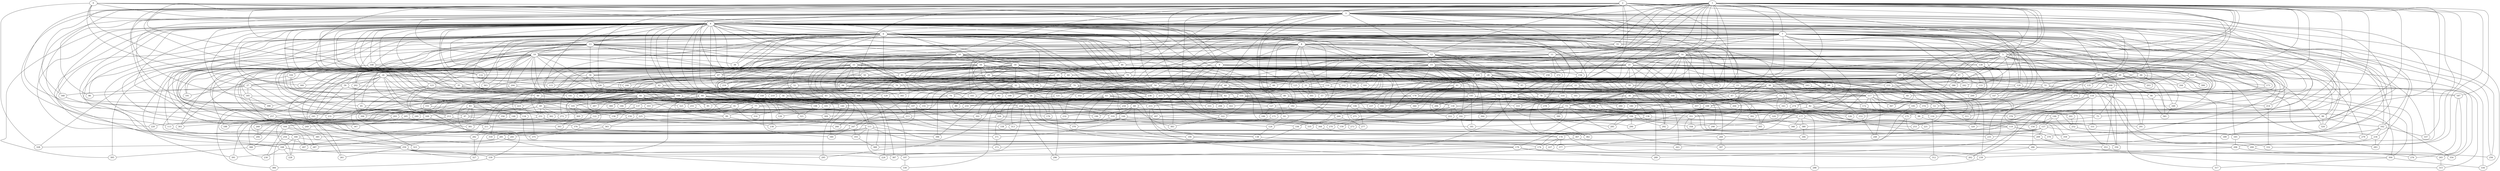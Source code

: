 strict graph "barabasi_albert_graph(400,3)" {
0;
1;
2;
3;
4;
5;
6;
7;
8;
9;
10;
11;
12;
13;
14;
15;
16;
17;
18;
19;
20;
21;
22;
23;
24;
25;
26;
27;
28;
29;
30;
31;
32;
33;
34;
35;
36;
37;
38;
39;
40;
41;
42;
43;
44;
45;
46;
47;
48;
49;
50;
51;
52;
53;
54;
55;
56;
57;
58;
59;
60;
61;
62;
63;
64;
65;
66;
67;
68;
69;
70;
71;
72;
73;
74;
75;
76;
77;
78;
79;
80;
81;
82;
83;
84;
85;
86;
87;
88;
89;
90;
91;
92;
93;
94;
95;
96;
97;
98;
99;
100;
101;
102;
103;
104;
105;
106;
107;
108;
109;
110;
111;
112;
113;
114;
115;
116;
117;
118;
119;
120;
121;
122;
123;
124;
125;
126;
127;
128;
129;
130;
131;
132;
133;
134;
135;
136;
137;
138;
139;
140;
141;
142;
143;
144;
145;
146;
147;
148;
149;
150;
151;
152;
153;
154;
155;
156;
157;
158;
159;
160;
161;
162;
163;
164;
165;
166;
167;
168;
169;
170;
171;
172;
173;
174;
175;
176;
177;
178;
179;
180;
181;
182;
183;
184;
185;
186;
187;
188;
189;
190;
191;
192;
193;
194;
195;
196;
197;
198;
199;
200;
201;
202;
203;
204;
205;
206;
207;
208;
209;
210;
211;
212;
213;
214;
215;
216;
217;
218;
219;
220;
221;
222;
223;
224;
225;
226;
227;
228;
229;
230;
231;
232;
233;
234;
235;
236;
237;
238;
239;
240;
241;
242;
243;
244;
245;
246;
247;
248;
249;
250;
251;
252;
253;
254;
255;
256;
257;
258;
259;
260;
261;
262;
263;
264;
265;
266;
267;
268;
269;
270;
271;
272;
273;
274;
275;
276;
277;
278;
279;
280;
281;
282;
283;
284;
285;
286;
287;
288;
289;
290;
291;
292;
293;
294;
295;
296;
297;
298;
299;
300;
301;
302;
303;
304;
305;
306;
307;
308;
309;
310;
311;
312;
313;
314;
315;
316;
317;
318;
319;
320;
321;
322;
323;
324;
325;
326;
327;
328;
329;
330;
331;
332;
333;
334;
335;
336;
337;
338;
339;
340;
341;
342;
343;
344;
345;
346;
347;
348;
349;
350;
351;
352;
353;
354;
355;
356;
357;
358;
359;
360;
361;
362;
363;
364;
365;
366;
367;
368;
369;
370;
371;
372;
373;
374;
375;
376;
377;
378;
379;
380;
381;
382;
383;
384;
385;
386;
387;
388;
389;
390;
391;
392;
393;
394;
395;
396;
397;
398;
399;
0 -- 3  [is_available=True, prob="0.119068289158"];
0 -- 4  [is_available=True, prob="0.318601869926"];
0 -- 6  [is_available=True, prob="1.0"];
0 -- 328  [is_available=True, prob="0.654972489739"];
0 -- 9  [is_available=True, prob="0.397077136822"];
0 -- 10  [is_available=True, prob="1.0"];
0 -- 300  [is_available=True, prob="1.0"];
0 -- 23  [is_available=True, prob="1.0"];
0 -- 24  [is_available=True, prob="0.974896840181"];
1 -- 3  [is_available=True, prob="1.0"];
1 -- 4  [is_available=True, prob="0.148911375015"];
1 -- 5  [is_available=True, prob="0.330346555753"];
1 -- 7  [is_available=True, prob="1.0"];
1 -- 8  [is_available=True, prob="0.544380348937"];
1 -- 11  [is_available=True, prob="0.134957521838"];
1 -- 14  [is_available=True, prob="0.884509650511"];
1 -- 143  [is_available=True, prob="0.800906564133"];
1 -- 17  [is_available=True, prob="0.858347037715"];
1 -- 274  [is_available=True, prob="0.0597307916776"];
1 -- 21  [is_available=True, prob="0.934833705802"];
1 -- 22  [is_available=True, prob="0.270037370296"];
1 -- 152  [is_available=True, prob="0.150432998336"];
1 -- 25  [is_available=True, prob="1.0"];
1 -- 156  [is_available=True, prob="0.00406126243561"];
1 -- 157  [is_available=True, prob="0.394544897448"];
1 -- 37  [is_available=True, prob="0.41283527521"];
1 -- 38  [is_available=True, prob="0.825178154801"];
1 -- 41  [is_available=True, prob="0.549534055686"];
1 -- 135  [is_available=True, prob="0.440314910999"];
1 -- 284  [is_available=True, prob="0.56772834847"];
1 -- 182  [is_available=True, prob="0.0369286784914"];
1 -- 55  [is_available=True, prob="0.983112009008"];
1 -- 187  [is_available=True, prob="0.735506897813"];
1 -- 316  [is_available=True, prob="0.849007251571"];
1 -- 320  [is_available=True, prob="0.0392065608289"];
1 -- 200  [is_available=True, prob="1.0"];
1 -- 74  [is_available=True, prob="0.498481447165"];
1 -- 75  [is_available=True, prob="0.0594939033279"];
1 -- 204  [is_available=True, prob="0.76595868109"];
1 -- 206  [is_available=True, prob="1.0"];
1 -- 81  [is_available=True, prob="0.571939613315"];
1 -- 237  [is_available=True, prob="0.62251624632"];
1 -- 340  [is_available=True, prob="0.642166283307"];
1 -- 86  [is_available=True, prob="0.967674124395"];
1 -- 87  [is_available=True, prob="1.0"];
1 -- 226  [is_available=True, prob="0.215428155203"];
1 -- 358  [is_available=True, prob="0.645273208145"];
1 -- 337  [is_available=True, prob="0.221864423708"];
1 -- 171  [is_available=True, prob="0.509976316446"];
1 -- 109  [is_available=True, prob="0.767588125696"];
1 -- 113  [is_available=True, prob="0.788465395311"];
1 -- 169  [is_available=True, prob="0.72398968206"];
1 -- 378  [is_available=True, prob="0.406490849725"];
2 -- 192  [is_available=True, prob="1.0"];
2 -- 3  [is_available=True, prob="0.191345374873"];
2 -- 36  [is_available=True, prob="0.48600097045"];
2 -- 11  [is_available=True, prob="0.353634749868"];
2 -- 12  [is_available=True, prob="1.0"];
2 -- 13  [is_available=True, prob="0.445925805824"];
2 -- 77  [is_available=True, prob="1.0"];
2 -- 20  [is_available=True, prob="0.366226749499"];
2 -- 21  [is_available=True, prob="0.348946281261"];
2 -- 203  [is_available=True, prob="0.0551507768891"];
2 -- 120  [is_available=True, prob="0.743021137667"];
2 -- 356  [is_available=True, prob="0.513075440256"];
2 -- 379  [is_available=True, prob="0.613155671123"];
2 -- 348  [is_available=True, prob="0.98587439396"];
2 -- 93  [is_available=True, prob="0.670726291914"];
2 -- 397  [is_available=True, prob="0.608485010966"];
3 -- 4  [is_available=True, prob="0.466137434095"];
3 -- 5  [is_available=True, prob="1.0"];
3 -- 6  [is_available=True, prob="0.882141791724"];
3 -- 7  [is_available=True, prob="0.0021138779826"];
3 -- 392  [is_available=True, prob="1.0"];
3 -- 12  [is_available=True, prob="0.0432139207816"];
3 -- 256  [is_available=True, prob="1.0"];
3 -- 146  [is_available=True, prob="1.0"];
3 -- 19  [is_available=True, prob="1.0"];
3 -- 20  [is_available=True, prob="0.54875261778"];
3 -- 23  [is_available=True, prob="0.802571302072"];
3 -- 133  [is_available=True, prob="0.342757914052"];
3 -- 37  [is_available=True, prob="1.0"];
3 -- 39  [is_available=True, prob="0.664320735419"];
3 -- 47  [is_available=True, prob="0.919341901571"];
3 -- 183  [is_available=True, prob="1.0"];
3 -- 185  [is_available=True, prob="0.286309571118"];
3 -- 134  [is_available=True, prob="1.0"];
3 -- 68  [is_available=True, prob="0.35795234749"];
3 -- 70  [is_available=True, prob="0.845814715487"];
3 -- 72  [is_available=True, prob="1.0"];
3 -- 331  [is_available=True, prob="1.0"];
3 -- 334  [is_available=True, prob="0.940340049603"];
3 -- 80  [is_available=True, prob="1.0"];
3 -- 81  [is_available=True, prob="0.171201755417"];
3 -- 220  [is_available=True, prob="0.00373292833966"];
3 -- 96  [is_available=True, prob="0.368370233408"];
3 -- 231  [is_available=True, prob="0.959013503505"];
3 -- 366  [is_available=True, prob="0.449669458567"];
3 -- 121  [is_available=True, prob="0.890980971197"];
3 -- 251  [is_available=True, prob="0.827515721439"];
4 -- 178  [is_available=True, prob="0.784367026557"];
4 -- 5  [is_available=True, prob="1.0"];
4 -- 6  [is_available=True, prob="0.178941403635"];
4 -- 7  [is_available=True, prob="0.638337824781"];
4 -- 9  [is_available=True, prob="0.639326670402"];
4 -- 10  [is_available=True, prob="0.820060710068"];
4 -- 395  [is_available=True, prob="0.384537182412"];
4 -- 13  [is_available=True, prob="1.0"];
4 -- 14  [is_available=True, prob="0.391181908692"];
4 -- 144  [is_available=True, prob="0.743191885174"];
4 -- 18  [is_available=True, prob="0.780372034159"];
4 -- 19  [is_available=True, prob="0.704626124931"];
4 -- 148  [is_available=True, prob="0.0600603611756"];
4 -- 340  [is_available=True, prob="0.730207623655"];
4 -- 22  [is_available=True, prob="0.857619735463"];
4 -- 152  [is_available=True, prob="0.414072437265"];
4 -- 26  [is_available=True, prob="1.0"];
4 -- 27  [is_available=True, prob="0.28469474899"];
4 -- 162  [is_available=True, prob="0.386361852815"];
4 -- 35  [is_available=True, prob="1.0"];
4 -- 37  [is_available=True, prob="0.720679725886"];
4 -- 166  [is_available=True, prob="0.540013348232"];
4 -- 308  [is_available=True, prob="0.799918363436"];
4 -- 41  [is_available=True, prob="1.0"];
4 -- 42  [is_available=True, prob="1.0"];
4 -- 43  [is_available=True, prob="0.962441111584"];
4 -- 44  [is_available=True, prob="0.782047766904"];
4 -- 173  [is_available=True, prob="0.0376974093666"];
4 -- 46  [is_available=True, prob="0.954942091931"];
4 -- 48  [is_available=True, prob="0.108832167849"];
4 -- 50  [is_available=True, prob="0.222679402408"];
4 -- 155  [is_available=True, prob="0.312160933871"];
4 -- 54  [is_available=True, prob="0.254986546638"];
4 -- 56  [is_available=True, prob="0.46891899747"];
4 -- 278  [is_available=True, prob="0.481202774276"];
4 -- 59  [is_available=True, prob="0.151143163577"];
4 -- 60  [is_available=True, prob="0.868451448337"];
4 -- 189  [is_available=True, prob="0.86815024385"];
4 -- 195  [is_available=True, prob="0.177088683576"];
4 -- 325  [is_available=True, prob="0.0330378423766"];
4 -- 198  [is_available=True, prob="0.604720510229"];
4 -- 256  [is_available=True, prob="0.510055812317"];
4 -- 294  [is_available=True, prob="0.693702440931"];
4 -- 84  [is_available=True, prob="0.709260891209"];
4 -- 86  [is_available=True, prob="0.652447359045"];
4 -- 216  [is_available=True, prob="0.306276450435"];
4 -- 345  [is_available=True, prob="0.942590496882"];
4 -- 348  [is_available=True, prob="1.0"];
4 -- 223  [is_available=True, prob="0.0783851878168"];
4 -- 293  [is_available=True, prob="0.474549710876"];
4 -- 229  [is_available=True, prob="0.798021839931"];
4 -- 103  [is_available=True, prob="0.397915295219"];
4 -- 104  [is_available=True, prob="0.714060063403"];
4 -- 233  [is_available=True, prob="0.196463282518"];
4 -- 234  [is_available=True, prob="0.667645796711"];
4 -- 107  [is_available=True, prob="1.0"];
4 -- 108  [is_available=True, prob="1.0"];
4 -- 274  [is_available=True, prob="0.689590512585"];
4 -- 111  [is_available=True, prob="0.578431941412"];
4 -- 240  [is_available=True, prob="0.323192443355"];
4 -- 114  [is_available=True, prob="0.660453680351"];
4 -- 115  [is_available=True, prob="0.978449672575"];
4 -- 249  [is_available=True, prob="0.72403946328"];
4 -- 250  [is_available=True, prob="0.804071320598"];
4 -- 123  [is_available=True, prob="0.978829635525"];
4 -- 124  [is_available=True, prob="0.177840691676"];
4 -- 125  [is_available=True, prob="1.0"];
4 -- 255  [is_available=True, prob="1.0"];
5 -- 66  [is_available=True, prob="0.308167901496"];
5 -- 374  [is_available=True, prob="0.212756507367"];
5 -- 311  [is_available=True, prob="0.23821851941"];
5 -- 199  [is_available=True, prob="1.0"];
5 -- 9  [is_available=True, prob="0.18471123124"];
5 -- 386  [is_available=True, prob="0.345297426969"];
5 -- 139  [is_available=True, prob="0.334514011436"];
5 -- 354  [is_available=True, prob="0.804507140272"];
5 -- 142  [is_available=True, prob="1.0"];
5 -- 17  [is_available=True, prob="1.0"];
5 -- 147  [is_available=True, prob="0.528340495392"];
5 -- 341  [is_available=True, prob="0.0202254959679"];
5 -- 310  [is_available=True, prob="1.0"];
5 -- 279  [is_available=True, prob="0.754799844705"];
5 -- 377  [is_available=True, prob="0.623082035197"];
5 -- 126  [is_available=True, prob="0.761473339084"];
6 -- 129  [is_available=True, prob="0.478690566019"];
6 -- 262  [is_available=True, prob="0.58458873469"];
6 -- 385  [is_available=True, prob="0.768086871306"];
6 -- 8  [is_available=True, prob="0.611122653996"];
6 -- 236  [is_available=True, prob="0.92380851119"];
6 -- 11  [is_available=True, prob="1.0"];
6 -- 13  [is_available=True, prob="0.0531204136278"];
6 -- 142  [is_available=True, prob="0.684084474751"];
6 -- 15  [is_available=True, prob="0.838005379081"];
6 -- 18  [is_available=True, prob="0.97591093129"];
6 -- 154  [is_available=True, prob="1.0"];
6 -- 156  [is_available=True, prob="0.865988211321"];
6 -- 30  [is_available=True, prob="0.329037099656"];
6 -- 393  [is_available=True, prob="0.0591998100655"];
6 -- 35  [is_available=True, prob="0.866490119915"];
6 -- 164  [is_available=True, prob="0.310854068282"];
6 -- 39  [is_available=True, prob="0.676619670766"];
6 -- 168  [is_available=True, prob="0.993897822669"];
6 -- 173  [is_available=True, prob="0.831226861759"];
6 -- 46  [is_available=True, prob="1.0"];
6 -- 47  [is_available=True, prob="1.0"];
6 -- 51  [is_available=True, prob="0.765583120842"];
6 -- 53  [is_available=True, prob="0.0348325540904"];
6 -- 55  [is_available=True, prob="0.208554818345"];
6 -- 58  [is_available=True, prob="0.329839207566"];
6 -- 62  [is_available=True, prob="0.759495241138"];
6 -- 191  [is_available=True, prob="0.744389438795"];
6 -- 322  [is_available=True, prob="0.127985739108"];
6 -- 139  [is_available=True, prob="0.928027985278"];
6 -- 202  [is_available=True, prob="0.281180664949"];
6 -- 183  [is_available=True, prob="1.0"];
6 -- 208  [is_available=True, prob="0.812975276874"];
6 -- 398  [is_available=True, prob="0.63113345468"];
6 -- 342  [is_available=True, prob="0.205372794744"];
6 -- 267  [is_available=True, prob="0.286664060258"];
6 -- 186  [is_available=True, prob="0.696149532912"];
6 -- 225  [is_available=True, prob="1.0"];
6 -- 101  [is_available=True, prob="1.0"];
6 -- 363  [is_available=True, prob="0.780900650859"];
6 -- 108  [is_available=True, prob="0.163273226593"];
6 -- 110  [is_available=True, prob="1.0"];
6 -- 240  [is_available=True, prob="1.0"];
6 -- 246  [is_available=True, prob="0.68536533553"];
6 -- 249  [is_available=True, prob="0.781881645265"];
6 -- 250  [is_available=True, prob="1.0"];
6 -- 383  [is_available=True, prob="0.816856012741"];
6 -- 254  [is_available=True, prob="0.930322974301"];
6 -- 127  [is_available=True, prob="0.472827971013"];
7 -- 128  [is_available=True, prob="0.0714577541403"];
7 -- 258  [is_available=True, prob="1.0"];
7 -- 132  [is_available=True, prob="0.951675991698"];
7 -- 8  [is_available=True, prob="0.608630083128"];
7 -- 139  [is_available=True, prob="0.496391681812"];
7 -- 146  [is_available=True, prob="1.0"];
7 -- 259  [is_available=True, prob="0.775551033721"];
7 -- 20  [is_available=True, prob="0.915939228751"];
7 -- 26  [is_available=True, prob="0.998699415796"];
7 -- 283  [is_available=True, prob="0.924285947954"];
7 -- 157  [is_available=True, prob="0.543018767514"];
7 -- 329  [is_available=True, prob="1.0"];
7 -- 162  [is_available=True, prob="0.00636951655694"];
7 -- 40  [is_available=True, prob="0.625618460862"];
7 -- 55  [is_available=True, prob="0.469692440913"];
7 -- 60  [is_available=True, prob="0.746877930544"];
7 -- 189  [is_available=True, prob="0.160689122126"];
7 -- 195  [is_available=True, prob="0.340911921455"];
7 -- 324  [is_available=True, prob="0.197493434585"];
7 -- 328  [is_available=True, prob="0.952081793367"];
7 -- 73  [is_available=True, prob="0.122737456097"];
7 -- 334  [is_available=True, prob="1.0"];
7 -- 337  [is_available=True, prob="0.546929845471"];
7 -- 85  [is_available=True, prob="0.125034636444"];
7 -- 214  [is_available=True, prob="1.0"];
7 -- 87  [is_available=True, prob="0.325068530586"];
7 -- 216  [is_available=True, prob="0.880460289254"];
7 -- 229  [is_available=True, prob="0.710887175693"];
7 -- 232  [is_available=True, prob="1.0"];
7 -- 111  [is_available=True, prob="1.0"];
7 -- 117  [is_available=True, prob="0.284814622284"];
7 -- 121  [is_available=True, prob="0.981010041116"];
7 -- 123  [is_available=True, prob="0.516041746429"];
8 -- 66  [is_available=True, prob="0.895586373846"];
8 -- 266  [is_available=True, prob="0.764117205031"];
8 -- 261  [is_available=True, prob="1.0"];
8 -- 145  [is_available=True, prob="0.800549978406"];
8 -- 41  [is_available=True, prob="0.606777383956"];
8 -- 10  [is_available=True, prob="0.16324397906"];
8 -- 12  [is_available=True, prob="0.635505290959"];
8 -- 301  [is_available=True, prob="1.0"];
8 -- 333  [is_available=True, prob="1.0"];
8 -- 120  [is_available=True, prob="1.0"];
8 -- 114  [is_available=True, prob="0.303193840292"];
8 -- 212  [is_available=True, prob="0.949767226092"];
8 -- 88  [is_available=True, prob="0.732638793345"];
8 -- 186  [is_available=True, prob="0.0308454527071"];
8 -- 390  [is_available=True, prob="0.762492258527"];
8 -- 253  [is_available=True, prob="1.0"];
8 -- 31  [is_available=True, prob="0.218613821747"];
9 -- 352  [is_available=True, prob="0.570818440193"];
9 -- 40  [is_available=True, prob="1.0"];
9 -- 341  [is_available=True, prob="1.0"];
9 -- 22  [is_available=True, prob="0.311635491642"];
9 -- 25  [is_available=True, prob="0.541607019341"];
9 -- 93  [is_available=True, prob="0.248617419872"];
9 -- 63  [is_available=True, prob="0.476029026705"];
10 -- 80  [is_available=True, prob="1.0"];
10 -- 323  [is_available=True, prob="1.0"];
10 -- 100  [is_available=True, prob="1.0"];
10 -- 47  [is_available=True, prob="1.0"];
10 -- 16  [is_available=True, prob="0.274132004438"];
10 -- 168  [is_available=True, prob="0.0685018277794"];
10 -- 18  [is_available=True, prob="0.790997577989"];
10 -- 115  [is_available=True, prob="0.852366629977"];
10 -- 52  [is_available=True, prob="0.664408967719"];
10 -- 68  [is_available=True, prob="0.532276794724"];
10 -- 399  [is_available=True, prob="0.878542379567"];
11 -- 33  [is_available=True, prob="0.78097435278"];
11 -- 43  [is_available=True, prob="0.199674444776"];
11 -- 45  [is_available=True, prob="0.672629393992"];
11 -- 82  [is_available=True, prob="0.635718572096"];
11 -- 372  [is_available=True, prob="0.397660959133"];
11 -- 23  [is_available=True, prob="1.0"];
11 -- 124  [is_available=True, prob="1.0"];
12 -- 214  [is_available=True, prob="1.0"];
12 -- 321  [is_available=True, prob="0.635510627051"];
12 -- 69  [is_available=True, prob="0.825501957049"];
12 -- 167  [is_available=True, prob="0.958958025158"];
12 -- 258  [is_available=True, prob="0.332747831899"];
12 -- 359  [is_available=True, prob="1.0"];
12 -- 45  [is_available=True, prob="0.525908765941"];
12 -- 46  [is_available=True, prob="0.64068037177"];
12 -- 15  [is_available=True, prob="0.552023539523"];
12 -- 208  [is_available=True, prob="0.101970119311"];
12 -- 242  [is_available=True, prob="0.135088002276"];
12 -- 372  [is_available=True, prob="0.221687760317"];
12 -- 245  [is_available=True, prob="0.3445982063"];
12 -- 54  [is_available=True, prob="0.48242211318"];
12 -- 59  [is_available=True, prob="1.0"];
12 -- 28  [is_available=True, prob="0.0898910838861"];
12 -- 222  [is_available=True, prob="1.0"];
12 -- 182  [is_available=True, prob="0.607289550973"];
13 -- 32  [is_available=True, prob="0.380532805915"];
13 -- 33  [is_available=True, prob="0.670647646406"];
13 -- 395  [is_available=True, prob="0.536810027989"];
13 -- 97  [is_available=True, prob="0.199876354325"];
13 -- 64  [is_available=True, prob="0.337207661987"];
13 -- 275  [is_available=True, prob="0.214620990697"];
13 -- 391  [is_available=True, prob="0.228032390235"];
13 -- 257  [is_available=True, prob="0.376184948996"];
13 -- 34  [is_available=True, prob="1.0"];
13 -- 14  [is_available=True, prob="0.479831788958"];
13 -- 16  [is_available=True, prob="0.970442139134"];
13 -- 49  [is_available=True, prob="0.680939802709"];
13 -- 19  [is_available=True, prob="0.151868221107"];
13 -- 243  [is_available=True, prob="0.20968477362"];
13 -- 104  [is_available=True, prob="0.253165034368"];
13 -- 211  [is_available=True, prob="0.594158582165"];
13 -- 94  [is_available=True, prob="0.452679662441"];
13 -- 191  [is_available=True, prob="0.304807597848"];
14 -- 387  [is_available=True, prob="1.0"];
14 -- 133  [is_available=True, prob="0.650400742087"];
14 -- 15  [is_available=True, prob="0.227786613674"];
14 -- 16  [is_available=True, prob="1.0"];
14 -- 278  [is_available=True, prob="0.90330084102"];
14 -- 285  [is_available=True, prob="0.450134568312"];
14 -- 286  [is_available=True, prob="0.913899795046"];
14 -- 33  [is_available=True, prob="0.522777145144"];
14 -- 36  [is_available=True, prob="1.0"];
14 -- 29  [is_available=True, prob="0.0822299790725"];
14 -- 305  [is_available=True, prob="0.445367796434"];
14 -- 65  [is_available=True, prob="1.0"];
14 -- 73  [is_available=True, prob="0.264305838056"];
14 -- 78  [is_available=True, prob="0.621036915459"];
14 -- 269  [is_available=True, prob="0.85162181007"];
14 -- 88  [is_available=True, prob="0.00886669360477"];
14 -- 143  [is_available=True, prob="1.0"];
14 -- 96  [is_available=True, prob="1.0"];
14 -- 99  [is_available=True, prob="0.488867657414"];
14 -- 238  [is_available=True, prob="1.0"];
14 -- 112  [is_available=True, prob="0.197298796242"];
14 -- 382  [is_available=True, prob="0.184161857615"];
15 -- 65  [is_available=True, prob="0.28036787093"];
15 -- 34  [is_available=True, prob="0.324685223402"];
15 -- 229  [is_available=True, prob="0.328871676819"];
15 -- 102  [is_available=True, prob="0.111131889064"];
15 -- 129  [is_available=True, prob="0.291822016249"];
15 -- 364  [is_available=True, prob="0.870055021664"];
15 -- 193  [is_available=True, prob="0.508195097284"];
15 -- 43  [is_available=True, prob="0.711271109144"];
15 -- 66  [is_available=True, prob="1.0"];
15 -- 367  [is_available=True, prob="1.0"];
15 -- 145  [is_available=True, prob="1.0"];
15 -- 244  [is_available=True, prob="0.590424086145"];
15 -- 149  [is_available=True, prob="0.387379459632"];
15 -- 235  [is_available=True, prob="0.377442445638"];
15 -- 156  [is_available=True, prob="1.0"];
15 -- 61  [is_available=True, prob="0.189996069103"];
15 -- 31  [is_available=True, prob="0.320824716787"];
16 -- 130  [is_available=True, prob="0.332701549599"];
16 -- 17  [is_available=True, prob="0.168047300292"];
16 -- 276  [is_available=True, prob="0.302042270046"];
16 -- 150  [is_available=True, prob="0.162948908981"];
16 -- 25  [is_available=True, prob="0.467384026812"];
16 -- 153  [is_available=True, prob="0.353746348738"];
16 -- 282  [is_available=True, prob="0.232188293463"];
16 -- 283  [is_available=True, prob="1.0"];
16 -- 29  [is_available=True, prob="0.42128495381"];
16 -- 27  [is_available=True, prob="0.387010887168"];
16 -- 292  [is_available=True, prob="0.0298077875089"];
16 -- 44  [is_available=True, prob="0.0213822845967"];
16 -- 303  [is_available=True, prob="0.0447582498265"];
16 -- 50  [is_available=True, prob="0.265811686705"];
16 -- 138  [is_available=True, prob="1.0"];
16 -- 199  [is_available=True, prob="0.911209692844"];
16 -- 79  [is_available=True, prob="0.670823147334"];
16 -- 92  [is_available=True, prob="0.354328295377"];
16 -- 349  [is_available=True, prob="0.0780722775879"];
16 -- 226  [is_available=True, prob="0.545318285768"];
16 -- 366  [is_available=True, prob="0.502627700095"];
17 -- 67  [is_available=True, prob="0.339527562132"];
17 -- 135  [is_available=True, prob="0.88461576292"];
17 -- 291  [is_available=True, prob="1.0"];
17 -- 300  [is_available=True, prob="1.0"];
17 -- 205  [is_available=True, prob="0.0560718617976"];
17 -- 336  [is_available=True, prob="1.0"];
17 -- 51  [is_available=True, prob="0.183438052408"];
17 -- 116  [is_available=True, prob="1.0"];
18 -- 384  [is_available=True, prob="0.0260245714497"];
18 -- 192  [is_available=True, prob="0.0787106416048"];
18 -- 258  [is_available=True, prob="0.697672680761"];
18 -- 131  [is_available=True, prob="1.0"];
18 -- 172  [is_available=True, prob="0.044656860784"];
18 -- 144  [is_available=True, prob="1.0"];
18 -- 149  [is_available=True, prob="1.0"];
18 -- 29  [is_available=True, prob="1.0"];
18 -- 32  [is_available=True, prob="1.0"];
18 -- 299  [is_available=True, prob="0.613365123744"];
18 -- 44  [is_available=True, prob="0.44606777996"];
18 -- 223  [is_available=True, prob="0.144015381118"];
18 -- 50  [is_available=True, prob="1.0"];
18 -- 56  [is_available=True, prob="0.589369250047"];
18 -- 187  [is_available=True, prob="0.387640883647"];
18 -- 61  [is_available=True, prob="0.862094010368"];
18 -- 64  [is_available=True, prob="1.0"];
18 -- 70  [is_available=True, prob="1.0"];
18 -- 71  [is_available=True, prob="0.298991531855"];
18 -- 72  [is_available=True, prob="0.355498350881"];
18 -- 74  [is_available=True, prob="0.0927485810227"];
18 -- 84  [is_available=True, prob="0.877543516382"];
18 -- 85  [is_available=True, prob="1.0"];
18 -- 87  [is_available=True, prob="0.584981504488"];
18 -- 219  [is_available=True, prob="0.570218400894"];
18 -- 95  [is_available=True, prob="1.0"];
18 -- 106  [is_available=True, prob="0.971018499566"];
18 -- 236  [is_available=True, prob="0.837772503347"];
18 -- 241  [is_available=True, prob="0.447225506076"];
18 -- 245  [is_available=True, prob="0.965225851001"];
18 -- 248  [is_available=True, prob="0.60344908987"];
19 -- 21  [is_available=True, prob="0.452813853796"];
19 -- 24  [is_available=True, prob="0.529075059315"];
19 -- 28  [is_available=True, prob="1.0"];
19 -- 285  [is_available=True, prob="0.4734844377"];
19 -- 158  [is_available=True, prob="1.0"];
19 -- 39  [is_available=True, prob="0.209563483928"];
19 -- 300  [is_available=True, prob="1.0"];
19 -- 303  [is_available=True, prob="0.714946799313"];
19 -- 176  [is_available=True, prob="1.0"];
19 -- 30  [is_available=True, prob="1.0"];
19 -- 188  [is_available=True, prob="0.261701864354"];
19 -- 63  [is_available=True, prob="0.217816896775"];
19 -- 193  [is_available=True, prob="0.841917752864"];
19 -- 324  [is_available=True, prob="1.0"];
19 -- 202  [is_available=True, prob="0.153706914203"];
19 -- 204  [is_available=True, prob="0.311030055484"];
19 -- 210  [is_available=True, prob="0.143454806759"];
19 -- 347  [is_available=True, prob="0.2391364736"];
19 -- 108  [is_available=True, prob="0.735421498959"];
19 -- 238  [is_available=True, prob="0.709614622893"];
19 -- 246  [is_available=True, prob="0.336569518576"];
19 -- 123  [is_available=True, prob="0.166520508819"];
20 -- 289  [is_available=True, prob="0.115539516406"];
20 -- 102  [is_available=True, prob="0.513119264737"];
20 -- 265  [is_available=True, prob="0.885909641499"];
20 -- 203  [is_available=True, prob="0.789149320397"];
20 -- 399  [is_available=True, prob="0.419689802692"];
20 -- 336  [is_available=True, prob="0.40463525099"];
20 -- 180  [is_available=True, prob="0.00911163404282"];
20 -- 309  [is_available=True, prob="0.032345451326"];
20 -- 361  [is_available=True, prob="0.876906520238"];
20 -- 58  [is_available=True, prob="0.614418796264"];
20 -- 315  [is_available=True, prob="0.137490222246"];
21 -- 64  [is_available=True, prob="1.0"];
21 -- 262  [is_available=True, prob="0.884535070694"];
21 -- 316  [is_available=True, prob="1.0"];
21 -- 234  [is_available=True, prob="0.382946179897"];
21 -- 75  [is_available=True, prob="0.029373569591"];
21 -- 141  [is_available=True, prob="0.82771612814"];
21 -- 79  [is_available=True, prob="1.0"];
21 -- 280  [is_available=True, prob="0.187840991522"];
21 -- 24  [is_available=True, prob="0.457401413671"];
21 -- 160  [is_available=True, prob="0.560566981541"];
21 -- 58  [is_available=True, prob="1.0"];
21 -- 399  [is_available=True, prob="0.801610105063"];
21 -- 28  [is_available=True, prob="0.587539672352"];
21 -- 380  [is_available=True, prob="0.355626299381"];
21 -- 351  [is_available=True, prob="1.0"];
22 -- 161  [is_available=True, prob="0.565464666371"];
22 -- 200  [is_available=True, prob="0.379982008434"];
22 -- 298  [is_available=True, prob="0.221030311047"];
22 -- 109  [is_available=True, prob="1.0"];
22 -- 393  [is_available=True, prob="0.898642230279"];
22 -- 26  [is_available=True, prob="0.745252469107"];
23 -- 194  [is_available=True, prob="1.0"];
23 -- 207  [is_available=True, prob="0.27174511298"];
23 -- 82  [is_available=True, prob="0.681079355551"];
23 -- 67  [is_available=True, prob="0.64912428335"];
23 -- 53  [is_available=True, prob="0.215167149863"];
23 -- 119  [is_available=True, prob="0.705885909162"];
23 -- 57  [is_available=True, prob="1.0"];
24 -- 253  [is_available=True, prob="0.941314360784"];
24 -- 35  [is_available=True, prob="0.352440609855"];
24 -- 389  [is_available=True, prob="0.241405709336"];
24 -- 231  [is_available=True, prob="0.212335064548"];
24 -- 105  [is_available=True, prob="0.930155735561"];
24 -- 42  [is_available=True, prob="0.925316629088"];
24 -- 269  [is_available=True, prob="0.807561136876"];
24 -- 79  [is_available=True, prob="0.192601303854"];
24 -- 59  [is_available=True, prob="0.338295921637"];
24 -- 365  [is_available=True, prob="0.904290369486"];
24 -- 27  [is_available=True, prob="0.900756972011"];
24 -- 188  [is_available=True, prob="0.581537457293"];
24 -- 202  [is_available=True, prob="1.0"];
25 -- 42  [is_available=True, prob="0.709328819903"];
25 -- 107  [is_available=True, prob="0.0219823306669"];
25 -- 302  [is_available=True, prob="1.0"];
25 -- 138  [is_available=True, prob="1.0"];
25 -- 125  [is_available=True, prob="0.886426285756"];
25 -- 190  [is_available=True, prob="0.833183352173"];
26 -- 169  [is_available=True, prob="0.0729511728749"];
26 -- 271  [is_available=True, prob="0.826073195489"];
26 -- 176  [is_available=True, prob="0.840401135227"];
27 -- 100  [is_available=True, prob="0.22560943225"];
27 -- 205  [is_available=True, prob="0.769499032173"];
27 -- 86  [is_available=True, prob="0.36089267108"];
27 -- 185  [is_available=True, prob="0.0485860785883"];
27 -- 191  [is_available=True, prob="1.0"];
28 -- 152  [is_available=True, prob="0.884241246042"];
28 -- 159  [is_available=True, prob="0.839979833141"];
28 -- 304  [is_available=True, prob="1.0"];
28 -- 163  [is_available=True, prob="0.604309138338"];
28 -- 171  [is_available=True, prob="0.140097933705"];
28 -- 45  [is_available=True, prob="0.846068737275"];
28 -- 48  [is_available=True, prob="0.551861135519"];
28 -- 177  [is_available=True, prob="0.24524590024"];
28 -- 52  [is_available=True, prob="0.0145788699001"];
28 -- 311  [is_available=True, prob="0.652005471302"];
28 -- 317  [is_available=True, prob="0.600918652324"];
28 -- 67  [is_available=True, prob="0.0641386771089"];
28 -- 326  [is_available=True, prob="1.0"];
28 -- 71  [is_available=True, prob="1.0"];
28 -- 341  [is_available=True, prob="0.352505519697"];
28 -- 88  [is_available=True, prob="1.0"];
28 -- 219  [is_available=True, prob="0.436902676627"];
28 -- 61  [is_available=True, prob="0.76978182749"];
28 -- 239  [is_available=True, prob="0.657440998756"];
28 -- 112  [is_available=True, prob="0.490635470494"];
28 -- 117  [is_available=True, prob="1.0"];
29 -- 32  [is_available=True, prob="0.800553905501"];
29 -- 100  [is_available=True, prob="0.97795177286"];
29 -- 38  [is_available=True, prob="1.0"];
29 -- 167  [is_available=True, prob="0.481321589521"];
29 -- 267  [is_available=True, prob="0.512720852623"];
29 -- 76  [is_available=True, prob="0.510870037969"];
29 -- 339  [is_available=True, prob="0.877431519831"];
29 -- 213  [is_available=True, prob="0.63524711779"];
29 -- 54  [is_available=True, prob="1.0"];
29 -- 216  [is_available=True, prob="1.0"];
29 -- 345  [is_available=True, prob="0.899238661526"];
29 -- 30  [is_available=True, prob="0.544050579684"];
29 -- 31  [is_available=True, prob="0.848737577766"];
30 -- 69  [is_available=True, prob="0.837829587975"];
31 -- 161  [is_available=True, prob="0.9061691145"];
31 -- 141  [is_available=True, prob="0.685455411181"];
31 -- 301  [is_available=True, prob="1.0"];
32 -- 36  [is_available=True, prob="1.0"];
32 -- 136  [is_available=True, prob="0.151140901258"];
32 -- 74  [is_available=True, prob="0.999375294464"];
32 -- 396  [is_available=True, prob="0.581477608688"];
32 -- 296  [is_available=True, prob="0.801128507528"];
32 -- 211  [is_available=True, prob="0.936241766118"];
32 -- 121  [is_available=True, prob="0.391043669436"];
32 -- 89  [is_available=True, prob="1.0"];
33 -- 224  [is_available=True, prob="0.059484836646"];
33 -- 257  [is_available=True, prob="0.149647909067"];
33 -- 34  [is_available=True, prob="0.0476354399202"];
33 -- 196  [is_available=True, prob="0.76142452682"];
33 -- 98  [is_available=True, prob="0.892046756695"];
33 -- 134  [is_available=True, prob="0.338785133648"];
33 -- 72  [is_available=True, prob="0.952666539376"];
33 -- 76  [is_available=True, prob="0.179359968978"];
33 -- 81  [is_available=True, prob="0.150569818061"];
33 -- 217  [is_available=True, prob="0.340434432829"];
33 -- 104  [is_available=True, prob="1.0"];
33 -- 94  [is_available=True, prob="0.718729926946"];
33 -- 197  [is_available=True, prob="0.43855352729"];
34 -- 226  [is_available=True, prob="1.0"];
34 -- 251  [is_available=True, prob="1.0"];
34 -- 76  [is_available=True, prob="0.391403878043"];
34 -- 243  [is_available=True, prob="0.040952122328"];
34 -- 151  [is_available=True, prob="0.86652993159"];
34 -- 347  [is_available=True, prob="0.305040895863"];
34 -- 91  [is_available=True, prob="0.947751125955"];
35 -- 140  [is_available=True, prob="0.471123281403"];
35 -- 207  [is_available=True, prob="0.0190986475813"];
35 -- 48  [is_available=True, prob="1.0"];
35 -- 316  [is_available=True, prob="0.192619068504"];
36 -- 292  [is_available=True, prob="1.0"];
36 -- 73  [is_available=True, prob="0.585238123841"];
36 -- 179  [is_available=True, prob="0.30318703858"];
36 -- 53  [is_available=True, prob="1.0"];
36 -- 122  [is_available=True, prob="0.42006103602"];
37 -- 38  [is_available=True, prob="0.250303575802"];
37 -- 193  [is_available=True, prob="1.0"];
37 -- 291  [is_available=True, prob="0.682815562996"];
37 -- 339  [is_available=True, prob="0.897318984187"];
37 -- 203  [is_available=True, prob="0.0747747138758"];
37 -- 396  [is_available=True, prob="0.115601750639"];
37 -- 178  [is_available=True, prob="0.630716472943"];
37 -- 51  [is_available=True, prob="0.451047117334"];
37 -- 308  [is_available=True, prob="0.145084829834"];
37 -- 118  [is_available=True, prob="0.399968623954"];
37 -- 90  [is_available=True, prob="1.0"];
38 -- 354  [is_available=True, prob="0.677272274102"];
38 -- 295  [is_available=True, prob="0.807845545208"];
38 -- 71  [is_available=True, prob="0.928261447707"];
38 -- 40  [is_available=True, prob="0.511029290546"];
38 -- 167  [is_available=True, prob="0.480382463353"];
38 -- 175  [is_available=True, prob="0.39070399106"];
38 -- 178  [is_available=True, prob="0.357022613733"];
38 -- 91  [is_available=True, prob="0.070864038422"];
40 -- 367  [is_available=True, prob="0.528230978222"];
41 -- 115  [is_available=True, prob="0.692697397032"];
41 -- 243  [is_available=True, prob="0.983532498287"];
41 -- 233  [is_available=True, prob="0.881474905965"];
41 -- 272  [is_available=True, prob="1.0"];
41 -- 83  [is_available=True, prob="0.103743189642"];
41 -- 350  [is_available=True, prob="0.752980814095"];
41 -- 247  [is_available=True, prob="1.0"];
41 -- 62  [is_available=True, prob="0.228505865148"];
42 -- 321  [is_available=True, prob="0.213825835042"];
42 -- 131  [is_available=True, prob="0.436522198311"];
42 -- 49  [is_available=True, prob="0.565633290457"];
43 -- 68  [is_available=True, prob="0.270760083108"];
43 -- 166  [is_available=True, prob="1.0"];
43 -- 308  [is_available=True, prob="0.77446896099"];
43 -- 392  [is_available=True, prob="0.265933969048"];
43 -- 237  [is_available=True, prob="0.716387283775"];
43 -- 110  [is_available=True, prob="1.0"];
43 -- 244  [is_available=True, prob="0.630665241378"];
43 -- 277  [is_available=True, prob="0.891287380488"];
43 -- 246  [is_available=True, prob="0.583440065327"];
43 -- 217  [is_available=True, prob="0.910312623135"];
43 -- 57  [is_available=True, prob="0.430766896641"];
43 -- 60  [is_available=True, prob="1.0"];
43 -- 127  [is_available=True, prob="1.0"];
44 -- 98  [is_available=True, prob="0.686036540502"];
44 -- 389  [is_available=True, prob="0.993500302875"];
44 -- 136  [is_available=True, prob="0.465411009582"];
44 -- 105  [is_available=True, prob="0.236549836998"];
44 -- 106  [is_available=True, prob="0.629698527904"];
44 -- 151  [is_available=True, prob="0.763196565315"];
44 -- 338  [is_available=True, prob="0.420876370198"];
44 -- 83  [is_available=True, prob="0.264933725991"];
44 -- 309  [is_available=True, prob="1.0"];
44 -- 137  [is_available=True, prob="0.0251996156537"];
44 -- 184  [is_available=True, prob="0.128176606031"];
44 -- 132  [is_available=True, prob="0.938577094136"];
44 -- 255  [is_available=True, prob="0.878391807818"];
44 -- 318  [is_available=True, prob="0.731085284161"];
44 -- 95  [is_available=True, prob="0.230912114985"];
45 -- 263  [is_available=True, prob="0.158434824532"];
45 -- 77  [is_available=True, prob="0.564264428123"];
45 -- 78  [is_available=True, prob="0.956930574641"];
46 -- 70  [is_available=True, prob="0.616917192422"];
46 -- 372  [is_available=True, prob="0.930165779198"];
46 -- 155  [is_available=True, prob="0.632099462054"];
47 -- 166  [is_available=True, prob="1.0"];
47 -- 233  [is_available=True, prob="0.387205419722"];
47 -- 84  [is_available=True, prob="0.909818839144"];
47 -- 376  [is_available=True, prob="0.967261082927"];
47 -- 52  [is_available=True, prob="0.11994735924"];
48 -- 297  [is_available=True, prob="0.0762870211004"];
48 -- 49  [is_available=True, prob="0.495938848233"];
48 -- 83  [is_available=True, prob="0.320808271671"];
49 -- 225  [is_available=True, prob="0.950543273684"];
49 -- 196  [is_available=True, prob="0.874371809898"];
49 -- 241  [is_available=True, prob="0.495891607382"];
49 -- 257  [is_available=True, prob="0.078284733704"];
49 -- 272  [is_available=True, prob="0.806086614387"];
49 -- 205  [is_available=True, prob="0.984517859984"];
49 -- 209  [is_available=True, prob="1.0"];
49 -- 306  [is_available=True, prob="0.277782516503"];
49 -- 251  [is_available=True, prob="0.854796770069"];
49 -- 362  [is_available=True, prob="0.295211908791"];
49 -- 351  [is_available=True, prob="0.513125294111"];
50 -- 112  [is_available=True, prob="0.773262283304"];
50 -- 363  [is_available=True, prob="0.146178038382"];
50 -- 204  [is_available=True, prob="0.957505049443"];
50 -- 120  [is_available=True, prob="1.0"];
50 -- 94  [is_available=True, prob="0.928179270726"];
50 -- 319  [is_available=True, prob="0.193854606949"];
51 -- 353  [is_available=True, prob="0.253801849079"];
51 -- 181  [is_available=True, prob="0.540362641066"];
51 -- 118  [is_available=True, prob="0.374897242433"];
51 -- 63  [is_available=True, prob="1.0"];
52 -- 149  [is_available=True, prob="0.304891464754"];
52 -- 310  [is_available=True, prob="0.590728312716"];
52 -- 376  [is_available=True, prob="0.218246798499"];
53 -- 175  [is_available=True, prob="0.527707631797"];
54 -- 101  [is_available=True, prob="1.0"];
54 -- 359  [is_available=True, prob="0.00626438923206"];
54 -- 275  [is_available=True, prob="0.1603522001"];
54 -- 217  [is_available=True, prob="0.882592441201"];
54 -- 56  [is_available=True, prob="1.0"];
54 -- 57  [is_available=True, prob="0.848214077225"];
54 -- 92  [is_available=True, prob="0.837821267365"];
55 -- 131  [is_available=True, prob="1.0"];
55 -- 90  [is_available=True, prob="1.0"];
55 -- 125  [is_available=True, prob="0.322080482101"];
56 -- 101  [is_available=True, prob="0.947179460864"];
56 -- 140  [is_available=True, prob="0.150701775951"];
56 -- 119  [is_available=True, prob="0.829846468523"];
56 -- 388  [is_available=True, prob="0.889788308445"];
56 -- 223  [is_available=True, prob="0.951824488866"];
57 -- 333  [is_available=True, prob="0.907406249949"];
58 -- 374  [is_available=True, prob="0.0023183137657"];
58 -- 183  [is_available=True, prob="0.512746183911"];
59 -- 65  [is_available=True, prob="0.975821768087"];
59 -- 174  [is_available=True, prob="0.736746049743"];
59 -- 241  [is_available=True, prob="1.0"];
59 -- 348  [is_available=True, prob="0.8215691682"];
60 -- 62  [is_available=True, prob="0.254340194233"];
61 -- 196  [is_available=True, prob="1.0"];
61 -- 360  [is_available=True, prob="1.0"];
61 -- 80  [is_available=True, prob="0.28033750964"];
61 -- 145  [is_available=True, prob="0.605412085449"];
61 -- 117  [is_available=True, prob="0.174121669038"];
61 -- 335  [is_available=True, prob="0.846739419038"];
61 -- 222  [is_available=True, prob="0.440891914867"];
62 -- 163  [is_available=True, prob="0.498846972659"];
62 -- 102  [is_available=True, prob="0.731785041503"];
62 -- 106  [is_available=True, prob="1.0"];
62 -- 208  [is_available=True, prob="0.323049318408"];
62 -- 85  [is_available=True, prob="0.597894729332"];
63 -- 130  [is_available=True, prob="0.726201948639"];
63 -- 330  [is_available=True, prob="0.0221691231934"];
63 -- 370  [is_available=True, prob="0.234892637128"];
63 -- 77  [is_available=True, prob="0.598462310513"];
63 -- 210  [is_available=True, prob="0.950799925002"];
63 -- 180  [is_available=True, prob="0.633491260766"];
63 -- 344  [is_available=True, prob="0.152643691715"];
63 -- 159  [is_available=True, prob="0.530069682354"];
63 -- 95  [is_available=True, prob="0.0669877759777"];
64 -- 386  [is_available=True, prob="0.614625991008"];
64 -- 232  [is_available=True, prob="0.984982092653"];
64 -- 268  [is_available=True, prob="0.545162067241"];
65 -- 163  [is_available=True, prob="1.0"];
65 -- 69  [is_available=True, prob="0.917819772088"];
65 -- 103  [is_available=True, prob="1.0"];
65 -- 293  [is_available=True, prob="0.229996731153"];
66 -- 130  [is_available=True, prob="1.0"];
66 -- 135  [is_available=True, prob="0.212419835607"];
66 -- 173  [is_available=True, prob="1.0"];
66 -- 177  [is_available=True, prob="0.28551370588"];
66 -- 349  [is_available=True, prob="0.821933663838"];
67 -- 175  [is_available=True, prob="0.91283357651"];
67 -- 313  [is_available=True, prob="1.0"];
68 -- 322  [is_available=True, prob="0.0921303257253"];
68 -- 273  [is_available=True, prob="1.0"];
68 -- 116  [is_available=True, prob="1.0"];
68 -- 92  [is_available=True, prob="0.836862460552"];
69 -- 326  [is_available=True, prob="0.623512977772"];
69 -- 75  [is_available=True, prob="0.884757646854"];
69 -- 144  [is_available=True, prob="0.489751088147"];
69 -- 383  [is_available=True, prob="0.524060991477"];
69 -- 190  [is_available=True, prob="0.627201082999"];
69 -- 319  [is_available=True, prob="0.795931959884"];
70 -- 326  [is_available=True, prob="1.0"];
70 -- 142  [is_available=True, prob="0.320218515387"];
70 -- 266  [is_available=True, prob="0.592689059226"];
70 -- 110  [is_available=True, prob="0.372322987636"];
70 -- 118  [is_available=True, prob="0.14095947421"];
70 -- 89  [is_available=True, prob="0.486986662969"];
71 -- 357  [is_available=True, prob="1.0"];
71 -- 274  [is_available=True, prob="0.41911106889"];
71 -- 235  [is_available=True, prob="0.0405374409567"];
71 -- 82  [is_available=True, prob="0.927605719272"];
71 -- 109  [is_available=True, prob="0.161882879893"];
72 -- 288  [is_available=True, prob="1.0"];
72 -- 170  [is_available=True, prob="1.0"];
72 -- 364  [is_available=True, prob="0.742101732102"];
72 -- 346  [is_available=True, prob="0.936016336072"];
72 -- 91  [is_available=True, prob="0.161823835974"];
73 -- 194  [is_available=True, prob="0.899038955632"];
73 -- 390  [is_available=True, prob="0.493817088899"];
73 -- 358  [is_available=True, prob="0.822341977433"];
73 -- 397  [is_available=True, prob="0.445524702044"];
73 -- 271  [is_available=True, prob="0.724257032562"];
73 -- 148  [is_available=True, prob="0.422399181961"];
73 -- 281  [is_available=True, prob="1.0"];
74 -- 105  [is_available=True, prob="0.670281170786"];
74 -- 270  [is_available=True, prob="0.458056134446"];
74 -- 215  [is_available=True, prob="0.232780867395"];
74 -- 89  [is_available=True, prob="0.300428662149"];
75 -- 119  [is_available=True, prob="0.0954861884119"];
76 -- 366  [is_available=True, prob="0.038549310497"];
76 -- 78  [is_available=True, prob="0.988407082521"];
76 -- 345  [is_available=True, prob="0.894589010932"];
77 -- 225  [is_available=True, prob="0.96056868923"];
77 -- 99  [is_available=True, prob="0.638649271378"];
77 -- 176  [is_available=True, prob="0.616252990116"];
77 -- 314  [is_available=True, prob="0.018225057479"];
78 -- 172  [is_available=True, prob="0.398679812198"];
78 -- 310  [is_available=True, prob="0.618523448899"];
78 -- 215  [is_available=True, prob="1.0"];
79 -- 129  [is_available=True, prob="0.743526065712"];
79 -- 325  [is_available=True, prob="0.320121816019"];
79 -- 236  [is_available=True, prob="1.0"];
79 -- 333  [is_available=True, prob="0.290954801347"];
79 -- 90  [is_available=True, prob="0.906716858334"];
80 -- 137  [is_available=True, prob="0.785274740262"];
80 -- 182  [is_available=True, prob="1.0"];
80 -- 154  [is_available=True, prob="0.310919115095"];
81 -- 260  [is_available=True, prob="0.575187212035"];
81 -- 264  [is_available=True, prob="0.940578827468"];
81 -- 210  [is_available=True, prob="0.552785835202"];
81 -- 387  [is_available=True, prob="0.26344925733"];
81 -- 180  [is_available=True, prob="0.0483166111484"];
81 -- 278  [is_available=True, prob="0.570414953968"];
81 -- 280  [is_available=True, prob="0.151016699364"];
81 -- 155  [is_available=True, prob="0.00725945589803"];
81 -- 221  [is_available=True, prob="0.458637119363"];
81 -- 255  [is_available=True, prob="1.0"];
82 -- 96  [is_available=True, prob="0.221078735192"];
82 -- 98  [is_available=True, prob="0.679520250549"];
82 -- 322  [is_available=True, prob="0.692276615862"];
82 -- 270  [is_available=True, prob="0.820712887647"];
82 -- 116  [is_available=True, prob="1.0"];
82 -- 93  [is_available=True, prob="0.503756009638"];
82 -- 126  [is_available=True, prob="0.94986984475"];
83 -- 97  [is_available=True, prob="1.0"];
83 -- 228  [is_available=True, prob="0.605450208594"];
83 -- 293  [is_available=True, prob="0.115296101664"];
83 -- 134  [is_available=True, prob="1.0"];
83 -- 146  [is_available=True, prob="1.0"];
83 -- 148  [is_available=True, prob="0.588365325579"];
83 -- 268  [is_available=True, prob="0.767924967799"];
83 -- 212  [is_available=True, prob="0.0239844739974"];
83 -- 126  [is_available=True, prob="1.0"];
84 -- 128  [is_available=True, prob="0.501472789052"];
84 -- 290  [is_available=True, prob="0.0571463149835"];
84 -- 99  [is_available=True, prob="1.0"];
84 -- 391  [is_available=True, prob="1.0"];
84 -- 259  [is_available=True, prob="0.624438072258"];
84 -- 267  [is_available=True, prob="1.0"];
84 -- 179  [is_available=True, prob="0.823408430577"];
84 -- 381  [is_available=True, prob="0.359681603692"];
85 -- 169  [is_available=True, prob="0.741486489257"];
87 -- 386  [is_available=True, prob="0.467545677409"];
87 -- 133  [is_available=True, prob="1.0"];
87 -- 103  [is_available=True, prob="0.236064131861"];
87 -- 242  [is_available=True, prob="1.0"];
88 -- 320  [is_available=True, prob="1.0"];
88 -- 161  [is_available=True, prob="0.296456127059"];
88 -- 264  [is_available=True, prob="1.0"];
90 -- 361  [is_available=True, prob="0.370856016238"];
91 -- 97  [is_available=True, prob="0.497904192483"];
91 -- 368  [is_available=True, prob="1.0"];
91 -- 150  [is_available=True, prob="0.22511423124"];
93 -- 124  [is_available=True, prob="1.0"];
94 -- 352  [is_available=True, prob="0.387729461058"];
94 -- 357  [is_available=True, prob="1.0"];
94 -- 107  [is_available=True, prob="0.957829900292"];
94 -- 369  [is_available=True, prob="0.413317008754"];
96 -- 162  [is_available=True, prob="0.743446004246"];
96 -- 324  [is_available=True, prob="0.08205211851"];
96 -- 221  [is_available=True, prob="0.690431439692"];
97 -- 113  [is_available=True, prob="0.875379802634"];
97 -- 111  [is_available=True, prob="0.991171360331"];
98 -- 320  [is_available=True, prob="1.0"];
99 -- 238  [is_available=True, prob="0.0488775151377"];
99 -- 211  [is_available=True, prob="0.12674670324"];
100 -- 264  [is_available=True, prob="1.0"];
101 -- 128  [is_available=True, prob="0.0542828415225"];
101 -- 309  [is_available=True, prob="0.0147178888355"];
103 -- 240  [is_available=True, prob="0.683771439414"];
104 -- 137  [is_available=True, prob="0.0162546182241"];
104 -- 247  [is_available=True, prob="1.0"];
104 -- 185  [is_available=True, prob="0.58300089712"];
105 -- 369  [is_available=True, prob="0.54217872294"];
105 -- 122  [is_available=True, prob="0.248164180995"];
106 -- 356  [is_available=True, prob="1.0"];
106 -- 136  [is_available=True, prob="0.0383878515609"];
106 -- 271  [is_available=True, prob="1.0"];
106 -- 277  [is_available=True, prob="0.437399445871"];
107 -- 307  [is_available=True, prob="0.00302529803046"];
107 -- 318  [is_available=True, prob="1.0"];
107 -- 313  [is_available=True, prob="1.0"];
107 -- 122  [is_available=True, prob="0.869118327053"];
107 -- 221  [is_available=True, prob="0.720251273839"];
108 -- 113  [is_available=True, prob="1.0"];
108 -- 114  [is_available=True, prob="0.534558228507"];
108 -- 342  [is_available=True, prob="0.465218991896"];
108 -- 220  [is_available=True, prob="1.0"];
109 -- 290  [is_available=True, prob="0.940015898859"];
109 -- 364  [is_available=True, prob="1.0"];
109 -- 373  [is_available=True, prob="0.207187635534"];
109 -- 153  [is_available=True, prob="1.0"];
110 -- 147  [is_available=True, prob="1.0"];
110 -- 199  [is_available=True, prob="0.169686992368"];
111 -- 227  [is_available=True, prob="1.0"];
111 -- 197  [is_available=True, prob="0.843622810565"];
111 -- 385  [is_available=True, prob="0.0641900230552"];
111 -- 355  [is_available=True, prob="0.657525288288"];
111 -- 281  [is_available=True, prob="0.0973305398545"];
111 -- 190  [is_available=True, prob="0.122512588174"];
113 -- 160  [is_available=True, prob="0.810381352454"];
114 -- 363  [is_available=True, prob="0.854204681741"];
116 -- 312  [is_available=True, prob="0.527233415755"];
117 -- 353  [is_available=True, prob="0.0110971851146"];
117 -- 172  [is_available=True, prob="0.590768353398"];
117 -- 367  [is_available=True, prob="0.406662967872"];
117 -- 374  [is_available=True, prob="0.546369235287"];
117 -- 343  [is_available=True, prob="1.0"];
117 -- 218  [is_available=True, prob="0.244040240325"];
117 -- 252  [is_available=True, prob="0.0617356787395"];
118 -- 360  [is_available=True, prob="0.77628153078"];
118 -- 201  [is_available=True, prob="1.0"];
118 -- 331  [is_available=True, prob="1.0"];
118 -- 174  [is_available=True, prob="1.0"];
118 -- 214  [is_available=True, prob="0.710093471021"];
118 -- 153  [is_available=True, prob="0.338827406108"];
119 -- 359  [is_available=True, prob="0.83483245633"];
119 -- 170  [is_available=True, prob="0.589570620198"];
119 -- 379  [is_available=True, prob="1.0"];
120 -- 297  [is_available=True, prob="0.248518746145"];
120 -- 187  [is_available=True, prob="0.790994746254"];
121 -- 127  [is_available=True, prob="0.0716024301747"];
121 -- 198  [is_available=True, prob="0.525747875012"];
122 -- 160  [is_available=True, prob="0.276876945971"];
122 -- 164  [is_available=True, prob="0.127235441438"];
122 -- 282  [is_available=True, prob="0.759272323222"];
123 -- 141  [is_available=True, prob="0.773329052414"];
123 -- 398  [is_available=True, prob="0.63246075913"];
123 -- 212  [is_available=True, prob="0.0337621563408"];
123 -- 375  [is_available=True, prob="1.0"];
123 -- 284  [is_available=True, prob="1.0"];
124 -- 138  [is_available=True, prob="0.683406674834"];
125 -- 301  [is_available=True, prob="0.631889849634"];
125 -- 260  [is_available=True, prob="1.0"];
127 -- 260  [is_available=True, prob="1.0"];
127 -- 150  [is_available=True, prob="1.0"];
127 -- 186  [is_available=True, prob="0.021629958141"];
129 -- 314  [is_available=True, prob="0.374433280826"];
129 -- 213  [is_available=True, prob="0.971801506202"];
130 -- 192  [is_available=True, prob="0.216504635573"];
130 -- 232  [is_available=True, prob="0.222069449863"];
130 -- 329  [is_available=True, prob="0.37534921203"];
130 -- 171  [is_available=True, prob="0.753987216936"];
130 -- 222  [is_available=True, prob="0.446379835968"];
131 -- 194  [is_available=True, prob="0.416906259082"];
131 -- 132  [is_available=True, prob="0.856220657268"];
131 -- 215  [is_available=True, prob="0.747569551845"];
131 -- 140  [is_available=True, prob="0.979423333463"];
132 -- 177  [is_available=True, prob="0.117963718026"];
133 -- 299  [is_available=True, prob="0.374683504874"];
134 -- 373  [is_available=True, prob="0.0372168460154"];
136 -- 291  [is_available=True, prob="0.640477973985"];
136 -- 159  [is_available=True, prob="1.0"];
137 -- 231  [is_available=True, prob="0.182935077697"];
137 -- 201  [is_available=True, prob="0.678003312918"];
137 -- 158  [is_available=True, prob="0.356612313442"];
138 -- 179  [is_available=True, prob="0.530510093058"];
139 -- 298  [is_available=True, prob="0.238516333456"];
139 -- 299  [is_available=True, prob="1.0"];
139 -- 143  [is_available=True, prob="0.0796858668764"];
139 -- 151  [is_available=True, prob="0.780550730745"];
140 -- 170  [is_available=True, prob="0.767478314415"];
140 -- 365  [is_available=True, prob="0.0526030957534"];
140 -- 362  [is_available=True, prob="0.650463309627"];
141 -- 184  [is_available=True, prob="1.0"];
142 -- 351  [is_available=True, prob="0.739556145856"];
143 -- 165  [is_available=True, prob="0.340456841662"];
143 -- 394  [is_available=True, prob="0.449842112099"];
143 -- 242  [is_available=True, prob="0.0858836235361"];
143 -- 147  [is_available=True, prob="1.0"];
143 -- 244  [is_available=True, prob="0.355150264566"];
144 -- 338  [is_available=True, prob="0.446015405716"];
144 -- 273  [is_available=True, prob="1.0"];
144 -- 371  [is_available=True, prob="0.590379331733"];
144 -- 181  [is_available=True, prob="0.542262700846"];
145 -- 195  [is_available=True, prob="0.147831454499"];
145 -- 181  [is_available=True, prob="0.231895274723"];
145 -- 349  [is_available=True, prob="0.18796243313"];
145 -- 284  [is_available=True, prob="0.830829921869"];
145 -- 158  [is_available=True, prob="0.738655529712"];
146 -- 165  [is_available=True, prob="1.0"];
146 -- 154  [is_available=True, prob="0.853825398005"];
146 -- 157  [is_available=True, prob="0.0900573110869"];
149 -- 295  [is_available=True, prob="0.272225047152"];
149 -- 198  [is_available=True, prob="0.66848239297"];
150 -- 327  [is_available=True, prob="1.0"];
151 -- 164  [is_available=True, prob="0.981626048287"];
151 -- 362  [is_available=True, prob="0.637600057087"];
153 -- 248  [is_available=True, prob="1.0"];
154 -- 286  [is_available=True, prob="0.614873357209"];
156 -- 382  [is_available=True, prob="0.62777988671"];
157 -- 235  [is_available=True, prob="0.35784835404"];
157 -- 209  [is_available=True, prob="1.0"];
157 -- 307  [is_available=True, prob="0.552071060949"];
157 -- 245  [is_available=True, prob="0.217079008751"];
157 -- 248  [is_available=True, prob="0.742277589476"];
157 -- 189  [is_available=True, prob="1.0"];
160 -- 228  [is_available=True, prob="0.823991446215"];
160 -- 168  [is_available=True, prob="0.886443236632"];
160 -- 207  [is_available=True, prob="0.668056648432"];
160 -- 200  [is_available=True, prob="0.0943970265861"];
162 -- 165  [is_available=True, prob="0.510145883525"];
162 -- 234  [is_available=True, prob="1.0"];
162 -- 337  [is_available=True, prob="0.212299799625"];
162 -- 279  [is_available=True, prob="0.0900485938272"];
164 -- 230  [is_available=True, prob="1.0"];
164 -- 269  [is_available=True, prob="1.0"];
164 -- 254  [is_available=True, prob="0.373206653692"];
164 -- 287  [is_available=True, prob="0.799649719892"];
165 -- 206  [is_available=True, prob="0.698434107291"];
166 -- 230  [is_available=True, prob="0.417141231545"];
166 -- 360  [is_available=True, prob="0.817263648816"];
166 -- 237  [is_available=True, prob="1.0"];
166 -- 272  [is_available=True, prob="1.0"];
166 -- 184  [is_available=True, prob="1.0"];
166 -- 356  [is_available=True, prob="0.402000803704"];
166 -- 218  [is_available=True, prob="0.26722982946"];
166 -- 252  [is_available=True, prob="1.0"];
168 -- 224  [is_available=True, prob="0.537236961058"];
168 -- 228  [is_available=True, prob="0.958740638588"];
168 -- 230  [is_available=True, prob="0.992743406353"];
168 -- 339  [is_available=True, prob="0.769865253837"];
169 -- 355  [is_available=True, prob="0.277642289864"];
169 -- 188  [is_available=True, prob="0.582813620779"];
170 -- 227  [is_available=True, prob="0.593046957396"];
170 -- 174  [is_available=True, prob="0.879458627469"];
170 -- 377  [is_available=True, prob="1.0"];
171 -- 370  [is_available=True, prob="0.5459866935"];
172 -- 346  [is_available=True, prob="0.563930207855"];
172 -- 311  [is_available=True, prob="1.0"];
173 -- 275  [is_available=True, prob="0.367188441202"];
174 -- 262  [is_available=True, prob="0.0857277806619"];
174 -- 197  [is_available=True, prob="0.41033584385"];
175 -- 379  [is_available=True, prob="0.962869783016"];
175 -- 227  [is_available=True, prob="0.468847611789"];
177 -- 380  [is_available=True, prob="0.123123286459"];
177 -- 273  [is_available=True, prob="0.448150382002"];
177 -- 346  [is_available=True, prob="0.0906711507313"];
177 -- 253  [is_available=True, prob="0.413557475581"];
178 -- 201  [is_available=True, prob="1.0"];
178 -- 206  [is_available=True, prob="1.0"];
178 -- 371  [is_available=True, prob="1.0"];
178 -- 325  [is_available=True, prob="1.0"];
179 -- 289  [is_available=True, prob="0.419256755196"];
179 -- 296  [is_available=True, prob="1.0"];
179 -- 265  [is_available=True, prob="1.0"];
182 -- 254  [is_available=True, prob="0.389810246147"];
182 -- 209  [is_available=True, prob="0.872959791649"];
183 -- 218  [is_available=True, prob="0.610926649477"];
185 -- 261  [is_available=True, prob="0.775920443683"];
185 -- 398  [is_available=True, prob="1.0"];
185 -- 380  [is_available=True, prob="0.956237974125"];
187 -- 276  [is_available=True, prob="0.686412422875"];
187 -- 265  [is_available=True, prob="0.453558948926"];
190 -- 263  [is_available=True, prob="0.424568436741"];
192 -- 270  [is_available=True, prob="0.560587404959"];
192 -- 307  [is_available=True, prob="0.235538005591"];
192 -- 344  [is_available=True, prob="1.0"];
194 -- 290  [is_available=True, prob="0.602960651967"];
194 -- 292  [is_available=True, prob="0.926632217248"];
194 -- 305  [is_available=True, prob="0.00741901213203"];
194 -- 285  [is_available=True, prob="0.920561363097"];
195 -- 263  [is_available=True, prob="0.768887242602"];
197 -- 330  [is_available=True, prob="0.463297112696"];
198 -- 321  [is_available=True, prob="1.0"];
200 -- 256  [is_available=True, prob="0.600245605666"];
201 -- 252  [is_available=True, prob="1.0"];
202 -- 306  [is_available=True, prob="0.171192058143"];
202 -- 219  [is_available=True, prob="0.269004724887"];
204 -- 323  [is_available=True, prob="0.321504757104"];
204 -- 302  [is_available=True, prob="0.217017172439"];
205 -- 336  [is_available=True, prob="0.857774089561"];
205 -- 220  [is_available=True, prob="0.911413972004"];
205 -- 381  [is_available=True, prob="1.0"];
206 -- 276  [is_available=True, prob="0.486843320279"];
206 -- 239  [is_available=True, prob="1.0"];
209 -- 315  [is_available=True, prob="0.115542832229"];
209 -- 350  [is_available=True, prob="0.863432631541"];
210 -- 213  [is_available=True, prob="0.315162639316"];
211 -- 371  [is_available=True, prob="0.88820998936"];
211 -- 282  [is_available=True, prob="0.329985736992"];
212 -- 268  [is_available=True, prob="0.589991399881"];
212 -- 335  [is_available=True, prob="1.0"];
213 -- 239  [is_available=True, prob="0.0662086194172"];
213 -- 247  [is_available=True, prob="1.0"];
213 -- 249  [is_available=True, prob="0.134100228211"];
214 -- 332  [is_available=True, prob="1.0"];
215 -- 288  [is_available=True, prob="1.0"];
215 -- 297  [is_available=True, prob="0.678057172829"];
217 -- 259  [is_available=True, prob="0.408443950119"];
218 -- 224  [is_available=True, prob="1.0"];
218 -- 296  [is_available=True, prob="0.276592983805"];
218 -- 302  [is_available=True, prob="0.722164607055"];
218 -- 378  [is_available=True, prob="1.0"];
223 -- 375  [is_available=True, prob="1.0"];
225 -- 266  [is_available=True, prob="0.413535730453"];
225 -- 365  [is_available=True, prob="0.437174502929"];
226 -- 306  [is_available=True, prob="0.157184922795"];
226 -- 289  [is_available=True, prob="0.0794213363636"];
229 -- 352  [is_available=True, prob="0.278246831554"];
229 -- 343  [is_available=True, prob="0.944575744794"];
233 -- 332  [is_available=True, prob="0.883222072592"];
234 -- 332  [is_available=True, prob="0.757118671393"];
234 -- 283  [is_available=True, prob="0.553618801189"];
236 -- 280  [is_available=True, prob="1.0"];
236 -- 369  [is_available=True, prob="0.419259864726"];
237 -- 390  [is_available=True, prob="0.629189047779"];
239 -- 288  [is_available=True, prob="0.0925305679219"];
241 -- 303  [is_available=True, prob="0.379942645793"];
243 -- 304  [is_available=True, prob="1.0"];
244 -- 317  [is_available=True, prob="1.0"];
245 -- 250  [is_available=True, prob="0.031973250414"];
247 -- 355  [is_available=True, prob="0.521190596841"];
247 -- 340  [is_available=True, prob="0.012707636944"];
247 -- 318  [is_available=True, prob="0.284947128656"];
250 -- 387  [is_available=True, prob="0.675282822547"];
250 -- 261  [is_available=True, prob="0.415755525782"];
250 -- 295  [is_available=True, prob="0.19843805419"];
250 -- 391  [is_available=True, prob="1.0"];
250 -- 327  [is_available=True, prob="0.0833590989965"];
250 -- 312  [is_available=True, prob="1.0"];
251 -- 294  [is_available=True, prob="0.119606593099"];
251 -- 376  [is_available=True, prob="1.0"];
251 -- 377  [is_available=True, prob="0.561259408624"];
252 -- 279  [is_available=True, prob="0.394424885009"];
254 -- 384  [is_available=True, prob="0.964111577342"];
254 -- 287  [is_available=True, prob="1.0"];
255 -- 314  [is_available=True, prob="0.874056930901"];
257 -- 281  [is_available=True, prob="1.0"];
260 -- 335  [is_available=True, prob="0.804354189947"];
260 -- 277  [is_available=True, prob="0.976997480893"];
265 -- 315  [is_available=True, prob="0.619110878137"];
268 -- 294  [is_available=True, prob="0.219693944173"];
269 -- 397  [is_available=True, prob="0.577503601665"];
272 -- 287  [is_available=True, prob="1.0"];
274 -- 305  [is_available=True, prob="1.0"];
275 -- 378  [is_available=True, prob="0.813933847416"];
281 -- 388  [is_available=True, prob="0.204526775434"];
281 -- 328  [is_available=True, prob="1.0"];
281 -- 330  [is_available=True, prob="1.0"];
281 -- 286  [is_available=True, prob="1.0"];
282 -- 327  [is_available=True, prob="1.0"];
286 -- 304  [is_available=True, prob="0.937906792542"];
286 -- 312  [is_available=True, prob="0.100042674911"];
293 -- 347  [is_available=True, prob="1.0"];
297 -- 298  [is_available=True, prob="0.944058784398"];
297 -- 313  [is_available=True, prob="0.287659579064"];
304 -- 334  [is_available=True, prob="0.302206955312"];
304 -- 317  [is_available=True, prob="0.862819938629"];
307 -- 353  [is_available=True, prob="0.033414165881"];
307 -- 323  [is_available=True, prob="0.599758066021"];
308 -- 329  [is_available=True, prob="1.0"];
308 -- 350  [is_available=True, prob="0.340904745683"];
316 -- 343  [is_available=True, prob="1.0"];
316 -- 319  [is_available=True, prob="0.905226950367"];
319 -- 344  [is_available=True, prob="0.503555125588"];
319 -- 338  [is_available=True, prob="0.0901130246835"];
322 -- 383  [is_available=True, prob="1.0"];
326 -- 388  [is_available=True, prob="0.248942038261"];
326 -- 331  [is_available=True, prob="0.379971274751"];
336 -- 368  [is_available=True, prob="0.598150388422"];
339 -- 384  [is_available=True, prob="0.962880238256"];
341 -- 342  [is_available=True, prob="0.712574088472"];
341 -- 357  [is_available=True, prob="1.0"];
344 -- 382  [is_available=True, prob="1.0"];
348 -- 385  [is_available=True, prob="1.0"];
349 -- 361  [is_available=True, prob="0.555920157439"];
351 -- 358  [is_available=True, prob="0.334104352733"];
351 -- 394  [is_available=True, prob="0.477416907952"];
351 -- 381  [is_available=True, prob="0.949412476041"];
353 -- 354  [is_available=True, prob="0.980596925859"];
355 -- 368  [is_available=True, prob="0.417334659089"];
357 -- 392  [is_available=True, prob="0.429878527331"];
365 -- 375  [is_available=True, prob="0.236022937435"];
366 -- 370  [is_available=True, prob="1.0"];
366 -- 389  [is_available=True, prob="0.479966771694"];
369 -- 393  [is_available=True, prob="0.392781439383"];
371 -- 373  [is_available=True, prob="0.0521862595588"];
376 -- 396  [is_available=True, prob="1.0"];
380 -- 394  [is_available=True, prob="1.0"];
388 -- 395  [is_available=True, prob="0.970903796349"];
}
